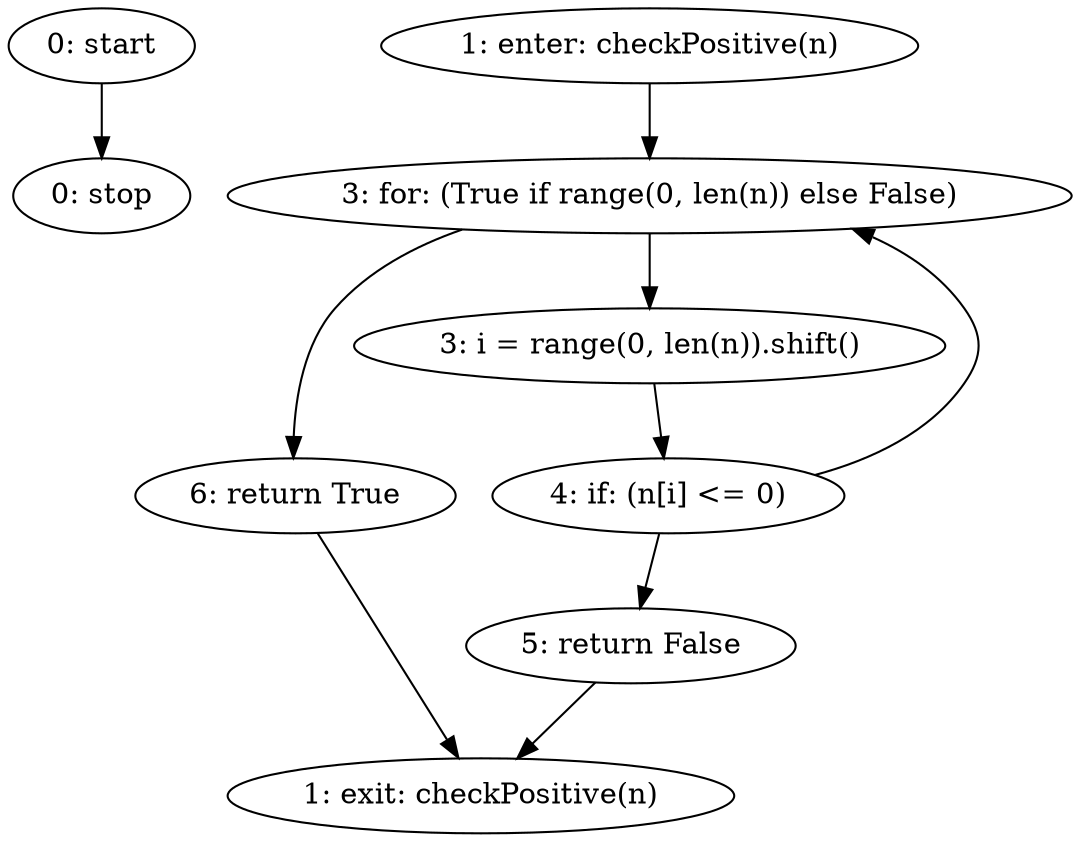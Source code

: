 strict digraph "" {
	node [label="\N"];
	0	[label="0: start"];
	8	[label="0: stop"];
	0 -> 8;
	1	[label="1: enter: checkPositive(n)"];
	3	[label="3: for: (True if range(0, len(n)) else False)"];
	1 -> 3;
	7	[label="6: return True"];
	3 -> 7;
	4	[label="3: i = range(0, len(n)).shift()"];
	3 -> 4;
	2	[label="1: exit: checkPositive(n)"];
	6	[label="5: return False"];
	6 -> 2;
	7 -> 2;
	5	[label="4: if: (n[i] <= 0)"];
	4 -> 5;
	5 -> 3;
	5 -> 6;
}
